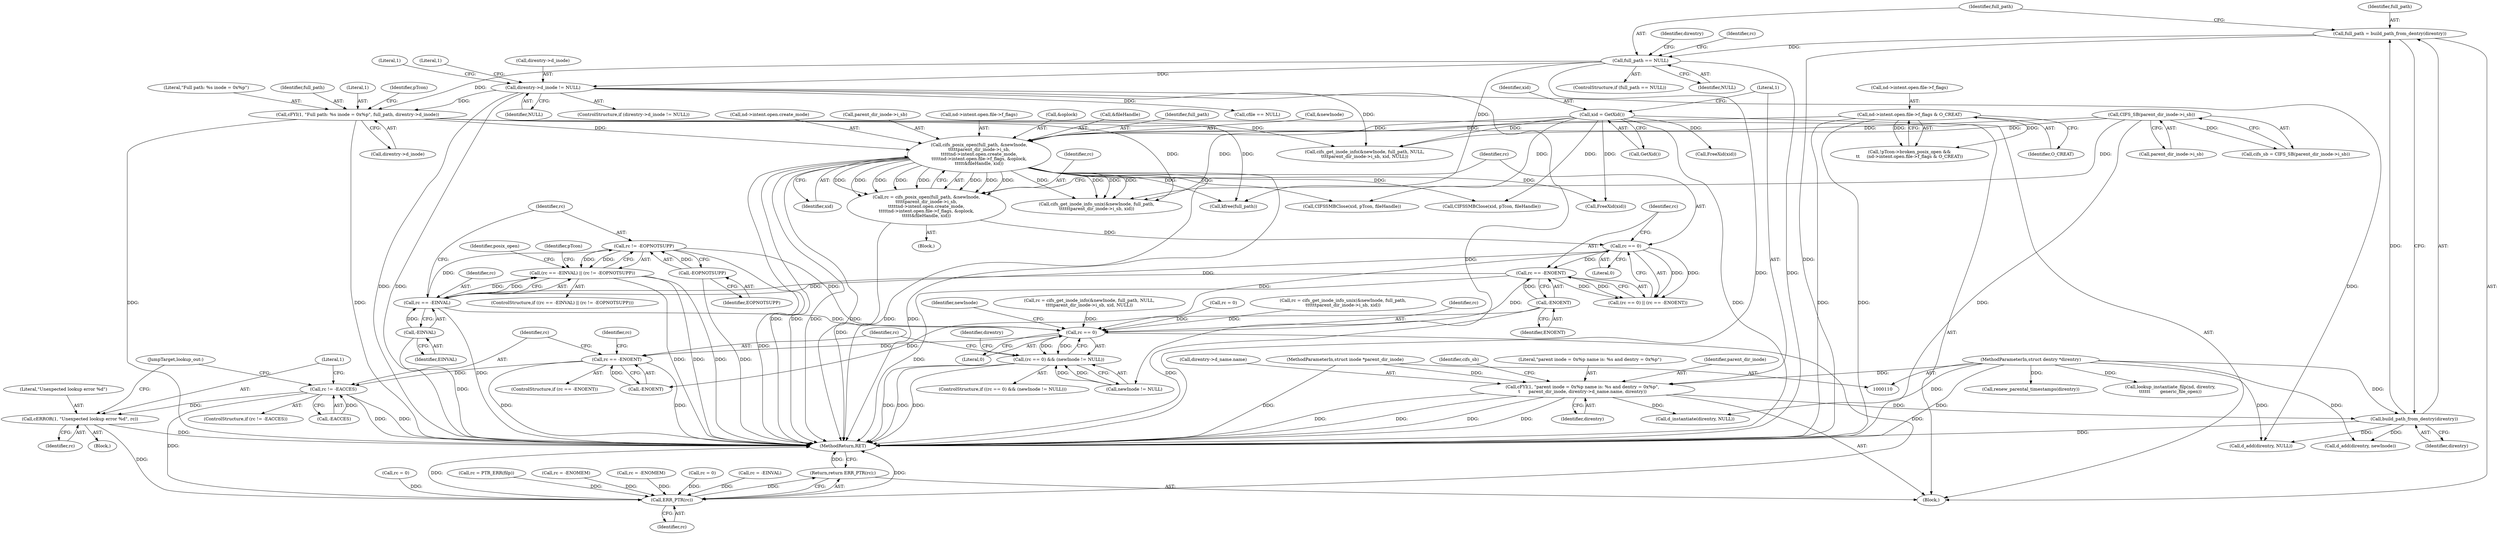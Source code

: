 digraph "1_linux_88d7d4e4a439f32acc56a6d860e415ee71d3df08@del" {
"1000365" [label="(Call,rc != -EOPNOTSUPP)"];
"1000361" [label="(Call,rc == -EINVAL)"];
"1000348" [label="(Call,rc == 0)"];
"1000316" [label="(Call,rc = cifs_posix_open(full_path, &newInode,\n\t\t\t\t\tparent_dir_inode->i_sb,\n\t\t\t\t\tnd->intent.open.create_mode,\n\t\t\t\t\tnd->intent.open.file->f_flags, &oplock,\n\t\t\t\t\t&fileHandle, xid))"];
"1000318" [label="(Call,cifs_posix_open(full_path, &newInode,\n\t\t\t\t\tparent_dir_inode->i_sb,\n\t\t\t\t\tnd->intent.open.create_mode,\n\t\t\t\t\tnd->intent.open.file->f_flags, &oplock,\n\t\t\t\t\t&fileHandle, xid))"];
"1000271" [label="(Call,cFYI(1, \"Full path: %s inode = 0x%p\", full_path, direntry->d_inode))"];
"1000247" [label="(Call,full_path == NULL)"];
"1000242" [label="(Call,full_path = build_path_from_dentry(direntry))"];
"1000244" [label="(Call,build_path_from_dentry(direntry))"];
"1000151" [label="(Call,cFYI(1, \"parent inode = 0x%p name is: %s and dentry = 0x%p\",\n\t      parent_dir_inode, direntry->d_name.name, direntry))"];
"1000111" [label="(MethodParameterIn,struct inode *parent_dir_inode)"];
"1000112" [label="(MethodParameterIn,struct dentry *direntry)"];
"1000257" [label="(Call,direntry->d_inode != NULL)"];
"1000163" [label="(Call,CIFS_SB(parent_dir_inode->i_sb))"];
"1000304" [label="(Call,nd->intent.open.file->f_flags & O_CREAT)"];
"1000148" [label="(Call,xid = GetXid())"];
"1000351" [label="(Call,rc == -ENOENT)"];
"1000353" [label="(Call,-ENOENT)"];
"1000363" [label="(Call,-EINVAL)"];
"1000367" [label="(Call,-EOPNOTSUPP)"];
"1000360" [label="(Call,(rc == -EINVAL) || (rc != -EOPNOTSUPP))"];
"1000402" [label="(Call,rc == 0)"];
"1000401" [label="(Call,(rc == 0) && (newInode != NULL))"];
"1000461" [label="(Call,rc == -ENOENT)"];
"1000479" [label="(Call,rc != -EACCES)"];
"1000484" [label="(Call,cERROR(1, \"Unexpected lookup error %d\", rc))"];
"1000496" [label="(Call,ERR_PTR(rc))"];
"1000495" [label="(Return,return ERR_PTR(rc);)"];
"1000405" [label="(Call,newInode != NULL)"];
"1000365" [label="(Call,rc != -EOPNOTSUPP)"];
"1000149" [label="(Identifier,xid)"];
"1000275" [label="(Call,direntry->d_inode)"];
"1000377" [label="(Call,rc = cifs_get_inode_info_unix(&newInode, full_path,\n\t\t\t\t\t\tparent_dir_inode->i_sb, xid))"];
"1000272" [label="(Literal,1)"];
"1000366" [label="(Identifier,rc)"];
"1000153" [label="(Literal,\"parent inode = 0x%p name is: %s and dentry = 0x%p\")"];
"1000467" [label="(Identifier,rc)"];
"1000299" [label="(Call,!pTcon->broken_posix_open &&\n\t\t     (nd->intent.open.file->f_flags & O_CREAT))"];
"1000264" [label="(Literal,1)"];
"1000367" [label="(Call,-EOPNOTSUPP)"];
"1000410" [label="(Identifier,direntry)"];
"1000152" [label="(Literal,1)"];
"1000496" [label="(Call,ERR_PTR(rc))"];
"1000460" [label="(ControlStructure,if (rc == -ENOENT))"];
"1000244" [label="(Call,build_path_from_dentry(direntry))"];
"1000148" [label="(Call,xid = GetXid())"];
"1000489" [label="(Call,kfree(full_path))"];
"1000379" [label="(Call,cifs_get_inode_info_unix(&newInode, full_path,\n\t\t\t\t\t\tparent_dir_inode->i_sb, xid))"];
"1000353" [label="(Call,-ENOENT)"];
"1000429" [label="(Call,CIFSSMBClose(xid, pTcon, fileHandle))"];
"1000349" [label="(Identifier,rc)"];
"1000242" [label="(Call,full_path = build_path_from_dentry(direntry))"];
"1000111" [label="(MethodParameterIn,struct inode *parent_dir_inode)"];
"1000248" [label="(Identifier,full_path)"];
"1000402" [label="(Call,rc == 0)"];
"1000112" [label="(MethodParameterIn,struct dentry *direntry)"];
"1000332" [label="(Call,nd->intent.open.file->f_flags)"];
"1000341" [label="(Call,&oplock)"];
"1000425" [label="(Call,rc = PTR_ERR(filp))"];
"1000452" [label="(Call,rc = -ENOMEM)"];
"1000317" [label="(Identifier,rc)"];
"1000162" [label="(Identifier,cifs_sb)"];
"1000480" [label="(Identifier,rc)"];
"1000457" [label="(Call,renew_parental_timestamps(direntry))"];
"1000347" [label="(Call,(rc == 0) || (rc == -ENOENT))"];
"1000304" [label="(Call,nd->intent.open.file->f_flags & O_CREAT)"];
"1000319" [label="(Identifier,full_path)"];
"1000390" [label="(Call,cifs_get_inode_info(&newInode, full_path, NULL,\n\t\t\t\tparent_dir_inode->i_sb, xid, NULL))"];
"1000160" [label="(Identifier,direntry)"];
"1000359" [label="(ControlStructure,if ((rc == -EINVAL) || (rc != -EOPNOTSUPP)))"];
"1000403" [label="(Identifier,rc)"];
"1000483" [label="(Block,)"];
"1000495" [label="(Return,return ERR_PTR(rc);)"];
"1000251" [label="(Call,rc = -ENOMEM)"];
"1000343" [label="(Call,&fileHandle)"];
"1000261" [label="(Identifier,NULL)"];
"1000350" [label="(Literal,0)"];
"1000485" [label="(Literal,1)"];
"1000352" [label="(Identifier,rc)"];
"1000462" [label="(Identifier,rc)"];
"1000479" [label="(Call,rc != -EACCES)"];
"1000154" [label="(Identifier,parent_dir_inode)"];
"1000269" [label="(Literal,1)"];
"1000271" [label="(Call,cFYI(1, \"Full path: %s inode = 0x%p\", full_path, direntry->d_inode))"];
"1000305" [label="(Call,nd->intent.open.file->f_flags)"];
"1000256" [label="(ControlStructure,if (direntry->d_inode != NULL))"];
"1000493" [label="(Call,FreeXid(xid))"];
"1000280" [label="(Identifier,pTcon)"];
"1000247" [label="(Call,full_path == NULL)"];
"1000484" [label="(Call,cERROR(1, \"Unexpected lookup error %d\", rc))"];
"1000409" [label="(Call,d_add(direntry, newInode))"];
"1000461" [label="(Call,rc == -ENOENT)"];
"1000486" [label="(Literal,\"Unexpected lookup error %d\")"];
"1000360" [label="(Call,(rc == -EINVAL) || (rc != -EOPNOTSUPP))"];
"1000497" [label="(Identifier,rc)"];
"1000238" [label="(Call,rc = 0)"];
"1000498" [label="(MethodReturn,RET)"];
"1000259" [label="(Identifier,direntry)"];
"1000417" [label="(Call,lookup_instantiate_filp(nd, direntry,\n\t\t\t\t\t\t       generic_file_open))"];
"1000163" [label="(Call,CIFS_SB(parent_dir_inode->i_sb))"];
"1000474" [label="(Call,d_add(direntry, NULL))"];
"1000351" [label="(Call,rc == -ENOENT)"];
"1000150" [label="(Call,GetXid())"];
"1000175" [label="(Call,FreeXid(xid))"];
"1000114" [label="(Block,)"];
"1000345" [label="(Identifier,xid)"];
"1000487" [label="(Identifier,rc)"];
"1000151" [label="(Call,cFYI(1, \"parent inode = 0x%p name is: %s and dentry = 0x%p\",\n\t      parent_dir_inode, direntry->d_name.name, direntry))"];
"1000245" [label="(Identifier,direntry)"];
"1000258" [label="(Call,direntry->d_inode)"];
"1000354" [label="(Identifier,ENOENT)"];
"1000246" [label="(ControlStructure,if (full_path == NULL))"];
"1000368" [label="(Identifier,EOPNOTSUPP)"];
"1000315" [label="(Block,)"];
"1000320" [label="(Call,&newInode)"];
"1000481" [label="(Call,-EACCES)"];
"1000243" [label="(Identifier,full_path)"];
"1000401" [label="(Call,(rc == 0) && (newInode != NULL))"];
"1000314" [label="(Identifier,O_CREAT)"];
"1000406" [label="(Identifier,newInode)"];
"1000404" [label="(Literal,0)"];
"1000363" [label="(Call,-EINVAL)"];
"1000364" [label="(Identifier,EINVAL)"];
"1000488" [label="(JumpTarget,lookup_out:)"];
"1000442" [label="(Call,cfile == NULL)"];
"1000478" [label="(ControlStructure,if (rc != -EACCES))"];
"1000235" [label="(Call,d_instantiate(direntry, NULL))"];
"1000362" [label="(Identifier,rc)"];
"1000273" [label="(Literal,\"Full path: %s inode = 0x%p\")"];
"1000361" [label="(Call,rc == -EINVAL)"];
"1000252" [label="(Identifier,rc)"];
"1000376" [label="(Identifier,posix_open)"];
"1000325" [label="(Call,nd->intent.open.create_mode)"];
"1000348" [label="(Call,rc == 0)"];
"1000274" [label="(Identifier,full_path)"];
"1000322" [label="(Call,parent_dir_inode->i_sb)"];
"1000164" [label="(Call,parent_dir_inode->i_sb)"];
"1000161" [label="(Call,cifs_sb = CIFS_SB(parent_dir_inode->i_sb))"];
"1000316" [label="(Call,rc = cifs_posix_open(full_path, &newInode,\n\t\t\t\t\tparent_dir_inode->i_sb,\n\t\t\t\t\tnd->intent.open.create_mode,\n\t\t\t\t\tnd->intent.open.file->f_flags, &oplock,\n\t\t\t\t\t&fileHandle, xid))"];
"1000400" [label="(ControlStructure,if ((rc == 0) && (newInode != NULL)))"];
"1000318" [label="(Call,cifs_posix_open(full_path, &newInode,\n\t\t\t\t\tparent_dir_inode->i_sb,\n\t\t\t\t\tnd->intent.open.create_mode,\n\t\t\t\t\tnd->intent.open.file->f_flags, &oplock,\n\t\t\t\t\t&fileHandle, xid))"];
"1000463" [label="(Call,-ENOENT)"];
"1000371" [label="(Identifier,pTcon)"];
"1000448" [label="(Call,CIFSSMBClose(xid, pTcon, fileHandle))"];
"1000466" [label="(Call,rc = 0)"];
"1000221" [label="(Call,rc = -EINVAL)"];
"1000388" [label="(Call,rc = cifs_get_inode_info(&newInode, full_path, NULL,\n\t\t\t\tparent_dir_inode->i_sb, xid, NULL))"];
"1000257" [label="(Call,direntry->d_inode != NULL)"];
"1000155" [label="(Call,direntry->d_name.name)"];
"1000249" [label="(Identifier,NULL)"];
"1000117" [label="(Call,rc = 0)"];
"1000365" -> "1000360"  [label="AST: "];
"1000365" -> "1000367"  [label="CFG: "];
"1000366" -> "1000365"  [label="AST: "];
"1000367" -> "1000365"  [label="AST: "];
"1000360" -> "1000365"  [label="CFG: "];
"1000365" -> "1000498"  [label="DDG: "];
"1000365" -> "1000360"  [label="DDG: "];
"1000365" -> "1000360"  [label="DDG: "];
"1000361" -> "1000365"  [label="DDG: "];
"1000367" -> "1000365"  [label="DDG: "];
"1000365" -> "1000402"  [label="DDG: "];
"1000361" -> "1000360"  [label="AST: "];
"1000361" -> "1000363"  [label="CFG: "];
"1000362" -> "1000361"  [label="AST: "];
"1000363" -> "1000361"  [label="AST: "];
"1000366" -> "1000361"  [label="CFG: "];
"1000360" -> "1000361"  [label="CFG: "];
"1000361" -> "1000498"  [label="DDG: "];
"1000361" -> "1000360"  [label="DDG: "];
"1000361" -> "1000360"  [label="DDG: "];
"1000348" -> "1000361"  [label="DDG: "];
"1000351" -> "1000361"  [label="DDG: "];
"1000363" -> "1000361"  [label="DDG: "];
"1000361" -> "1000402"  [label="DDG: "];
"1000348" -> "1000347"  [label="AST: "];
"1000348" -> "1000350"  [label="CFG: "];
"1000349" -> "1000348"  [label="AST: "];
"1000350" -> "1000348"  [label="AST: "];
"1000352" -> "1000348"  [label="CFG: "];
"1000347" -> "1000348"  [label="CFG: "];
"1000348" -> "1000347"  [label="DDG: "];
"1000348" -> "1000347"  [label="DDG: "];
"1000316" -> "1000348"  [label="DDG: "];
"1000348" -> "1000351"  [label="DDG: "];
"1000348" -> "1000402"  [label="DDG: "];
"1000316" -> "1000315"  [label="AST: "];
"1000316" -> "1000318"  [label="CFG: "];
"1000317" -> "1000316"  [label="AST: "];
"1000318" -> "1000316"  [label="AST: "];
"1000349" -> "1000316"  [label="CFG: "];
"1000316" -> "1000498"  [label="DDG: "];
"1000318" -> "1000316"  [label="DDG: "];
"1000318" -> "1000316"  [label="DDG: "];
"1000318" -> "1000316"  [label="DDG: "];
"1000318" -> "1000316"  [label="DDG: "];
"1000318" -> "1000316"  [label="DDG: "];
"1000318" -> "1000316"  [label="DDG: "];
"1000318" -> "1000316"  [label="DDG: "];
"1000318" -> "1000316"  [label="DDG: "];
"1000318" -> "1000345"  [label="CFG: "];
"1000319" -> "1000318"  [label="AST: "];
"1000320" -> "1000318"  [label="AST: "];
"1000322" -> "1000318"  [label="AST: "];
"1000325" -> "1000318"  [label="AST: "];
"1000332" -> "1000318"  [label="AST: "];
"1000341" -> "1000318"  [label="AST: "];
"1000343" -> "1000318"  [label="AST: "];
"1000345" -> "1000318"  [label="AST: "];
"1000318" -> "1000498"  [label="DDG: "];
"1000318" -> "1000498"  [label="DDG: "];
"1000318" -> "1000498"  [label="DDG: "];
"1000318" -> "1000498"  [label="DDG: "];
"1000318" -> "1000498"  [label="DDG: "];
"1000318" -> "1000498"  [label="DDG: "];
"1000271" -> "1000318"  [label="DDG: "];
"1000163" -> "1000318"  [label="DDG: "];
"1000304" -> "1000318"  [label="DDG: "];
"1000148" -> "1000318"  [label="DDG: "];
"1000318" -> "1000379"  [label="DDG: "];
"1000318" -> "1000379"  [label="DDG: "];
"1000318" -> "1000379"  [label="DDG: "];
"1000318" -> "1000379"  [label="DDG: "];
"1000318" -> "1000429"  [label="DDG: "];
"1000318" -> "1000448"  [label="DDG: "];
"1000318" -> "1000489"  [label="DDG: "];
"1000318" -> "1000493"  [label="DDG: "];
"1000271" -> "1000114"  [label="AST: "];
"1000271" -> "1000275"  [label="CFG: "];
"1000272" -> "1000271"  [label="AST: "];
"1000273" -> "1000271"  [label="AST: "];
"1000274" -> "1000271"  [label="AST: "];
"1000275" -> "1000271"  [label="AST: "];
"1000280" -> "1000271"  [label="CFG: "];
"1000271" -> "1000498"  [label="DDG: "];
"1000271" -> "1000498"  [label="DDG: "];
"1000247" -> "1000271"  [label="DDG: "];
"1000257" -> "1000271"  [label="DDG: "];
"1000271" -> "1000379"  [label="DDG: "];
"1000271" -> "1000390"  [label="DDG: "];
"1000271" -> "1000489"  [label="DDG: "];
"1000247" -> "1000246"  [label="AST: "];
"1000247" -> "1000249"  [label="CFG: "];
"1000248" -> "1000247"  [label="AST: "];
"1000249" -> "1000247"  [label="AST: "];
"1000252" -> "1000247"  [label="CFG: "];
"1000259" -> "1000247"  [label="CFG: "];
"1000247" -> "1000498"  [label="DDG: "];
"1000247" -> "1000498"  [label="DDG: "];
"1000242" -> "1000247"  [label="DDG: "];
"1000247" -> "1000257"  [label="DDG: "];
"1000247" -> "1000489"  [label="DDG: "];
"1000242" -> "1000114"  [label="AST: "];
"1000242" -> "1000244"  [label="CFG: "];
"1000243" -> "1000242"  [label="AST: "];
"1000244" -> "1000242"  [label="AST: "];
"1000248" -> "1000242"  [label="CFG: "];
"1000242" -> "1000498"  [label="DDG: "];
"1000244" -> "1000242"  [label="DDG: "];
"1000244" -> "1000245"  [label="CFG: "];
"1000245" -> "1000244"  [label="AST: "];
"1000244" -> "1000498"  [label="DDG: "];
"1000151" -> "1000244"  [label="DDG: "];
"1000112" -> "1000244"  [label="DDG: "];
"1000244" -> "1000409"  [label="DDG: "];
"1000244" -> "1000474"  [label="DDG: "];
"1000151" -> "1000114"  [label="AST: "];
"1000151" -> "1000160"  [label="CFG: "];
"1000152" -> "1000151"  [label="AST: "];
"1000153" -> "1000151"  [label="AST: "];
"1000154" -> "1000151"  [label="AST: "];
"1000155" -> "1000151"  [label="AST: "];
"1000160" -> "1000151"  [label="AST: "];
"1000162" -> "1000151"  [label="CFG: "];
"1000151" -> "1000498"  [label="DDG: "];
"1000151" -> "1000498"  [label="DDG: "];
"1000151" -> "1000498"  [label="DDG: "];
"1000151" -> "1000498"  [label="DDG: "];
"1000111" -> "1000151"  [label="DDG: "];
"1000112" -> "1000151"  [label="DDG: "];
"1000151" -> "1000235"  [label="DDG: "];
"1000111" -> "1000110"  [label="AST: "];
"1000111" -> "1000498"  [label="DDG: "];
"1000112" -> "1000110"  [label="AST: "];
"1000112" -> "1000498"  [label="DDG: "];
"1000112" -> "1000235"  [label="DDG: "];
"1000112" -> "1000409"  [label="DDG: "];
"1000112" -> "1000417"  [label="DDG: "];
"1000112" -> "1000457"  [label="DDG: "];
"1000112" -> "1000474"  [label="DDG: "];
"1000257" -> "1000256"  [label="AST: "];
"1000257" -> "1000261"  [label="CFG: "];
"1000258" -> "1000257"  [label="AST: "];
"1000261" -> "1000257"  [label="AST: "];
"1000264" -> "1000257"  [label="CFG: "];
"1000269" -> "1000257"  [label="CFG: "];
"1000257" -> "1000498"  [label="DDG: "];
"1000257" -> "1000498"  [label="DDG: "];
"1000257" -> "1000390"  [label="DDG: "];
"1000257" -> "1000405"  [label="DDG: "];
"1000257" -> "1000442"  [label="DDG: "];
"1000257" -> "1000474"  [label="DDG: "];
"1000163" -> "1000161"  [label="AST: "];
"1000163" -> "1000164"  [label="CFG: "];
"1000164" -> "1000163"  [label="AST: "];
"1000161" -> "1000163"  [label="CFG: "];
"1000163" -> "1000498"  [label="DDG: "];
"1000163" -> "1000161"  [label="DDG: "];
"1000163" -> "1000379"  [label="DDG: "];
"1000163" -> "1000390"  [label="DDG: "];
"1000304" -> "1000299"  [label="AST: "];
"1000304" -> "1000314"  [label="CFG: "];
"1000305" -> "1000304"  [label="AST: "];
"1000314" -> "1000304"  [label="AST: "];
"1000299" -> "1000304"  [label="CFG: "];
"1000304" -> "1000498"  [label="DDG: "];
"1000304" -> "1000498"  [label="DDG: "];
"1000304" -> "1000299"  [label="DDG: "];
"1000304" -> "1000299"  [label="DDG: "];
"1000148" -> "1000114"  [label="AST: "];
"1000148" -> "1000150"  [label="CFG: "];
"1000149" -> "1000148"  [label="AST: "];
"1000150" -> "1000148"  [label="AST: "];
"1000152" -> "1000148"  [label="CFG: "];
"1000148" -> "1000498"  [label="DDG: "];
"1000148" -> "1000175"  [label="DDG: "];
"1000148" -> "1000379"  [label="DDG: "];
"1000148" -> "1000390"  [label="DDG: "];
"1000148" -> "1000429"  [label="DDG: "];
"1000148" -> "1000448"  [label="DDG: "];
"1000148" -> "1000493"  [label="DDG: "];
"1000351" -> "1000347"  [label="AST: "];
"1000351" -> "1000353"  [label="CFG: "];
"1000352" -> "1000351"  [label="AST: "];
"1000353" -> "1000351"  [label="AST: "];
"1000347" -> "1000351"  [label="CFG: "];
"1000351" -> "1000498"  [label="DDG: "];
"1000351" -> "1000347"  [label="DDG: "];
"1000351" -> "1000347"  [label="DDG: "];
"1000353" -> "1000351"  [label="DDG: "];
"1000351" -> "1000402"  [label="DDG: "];
"1000353" -> "1000354"  [label="CFG: "];
"1000354" -> "1000353"  [label="AST: "];
"1000353" -> "1000498"  [label="DDG: "];
"1000353" -> "1000463"  [label="DDG: "];
"1000363" -> "1000364"  [label="CFG: "];
"1000364" -> "1000363"  [label="AST: "];
"1000363" -> "1000498"  [label="DDG: "];
"1000367" -> "1000368"  [label="CFG: "];
"1000368" -> "1000367"  [label="AST: "];
"1000367" -> "1000498"  [label="DDG: "];
"1000360" -> "1000359"  [label="AST: "];
"1000371" -> "1000360"  [label="CFG: "];
"1000376" -> "1000360"  [label="CFG: "];
"1000360" -> "1000498"  [label="DDG: "];
"1000360" -> "1000498"  [label="DDG: "];
"1000360" -> "1000498"  [label="DDG: "];
"1000402" -> "1000401"  [label="AST: "];
"1000402" -> "1000404"  [label="CFG: "];
"1000403" -> "1000402"  [label="AST: "];
"1000404" -> "1000402"  [label="AST: "];
"1000406" -> "1000402"  [label="CFG: "];
"1000401" -> "1000402"  [label="CFG: "];
"1000402" -> "1000401"  [label="DDG: "];
"1000402" -> "1000401"  [label="DDG: "];
"1000388" -> "1000402"  [label="DDG: "];
"1000117" -> "1000402"  [label="DDG: "];
"1000377" -> "1000402"  [label="DDG: "];
"1000402" -> "1000461"  [label="DDG: "];
"1000402" -> "1000496"  [label="DDG: "];
"1000401" -> "1000400"  [label="AST: "];
"1000401" -> "1000405"  [label="CFG: "];
"1000405" -> "1000401"  [label="AST: "];
"1000410" -> "1000401"  [label="CFG: "];
"1000462" -> "1000401"  [label="CFG: "];
"1000401" -> "1000498"  [label="DDG: "];
"1000401" -> "1000498"  [label="DDG: "];
"1000401" -> "1000498"  [label="DDG: "];
"1000405" -> "1000401"  [label="DDG: "];
"1000405" -> "1000401"  [label="DDG: "];
"1000461" -> "1000460"  [label="AST: "];
"1000461" -> "1000463"  [label="CFG: "];
"1000462" -> "1000461"  [label="AST: "];
"1000463" -> "1000461"  [label="AST: "];
"1000467" -> "1000461"  [label="CFG: "];
"1000480" -> "1000461"  [label="CFG: "];
"1000461" -> "1000498"  [label="DDG: "];
"1000461" -> "1000498"  [label="DDG: "];
"1000463" -> "1000461"  [label="DDG: "];
"1000461" -> "1000479"  [label="DDG: "];
"1000479" -> "1000478"  [label="AST: "];
"1000479" -> "1000481"  [label="CFG: "];
"1000480" -> "1000479"  [label="AST: "];
"1000481" -> "1000479"  [label="AST: "];
"1000485" -> "1000479"  [label="CFG: "];
"1000488" -> "1000479"  [label="CFG: "];
"1000479" -> "1000498"  [label="DDG: "];
"1000479" -> "1000498"  [label="DDG: "];
"1000481" -> "1000479"  [label="DDG: "];
"1000479" -> "1000484"  [label="DDG: "];
"1000479" -> "1000496"  [label="DDG: "];
"1000484" -> "1000483"  [label="AST: "];
"1000484" -> "1000487"  [label="CFG: "];
"1000485" -> "1000484"  [label="AST: "];
"1000486" -> "1000484"  [label="AST: "];
"1000487" -> "1000484"  [label="AST: "];
"1000488" -> "1000484"  [label="CFG: "];
"1000484" -> "1000498"  [label="DDG: "];
"1000484" -> "1000496"  [label="DDG: "];
"1000496" -> "1000495"  [label="AST: "];
"1000496" -> "1000497"  [label="CFG: "];
"1000497" -> "1000496"  [label="AST: "];
"1000495" -> "1000496"  [label="CFG: "];
"1000496" -> "1000498"  [label="DDG: "];
"1000496" -> "1000498"  [label="DDG: "];
"1000496" -> "1000495"  [label="DDG: "];
"1000238" -> "1000496"  [label="DDG: "];
"1000466" -> "1000496"  [label="DDG: "];
"1000221" -> "1000496"  [label="DDG: "];
"1000452" -> "1000496"  [label="DDG: "];
"1000251" -> "1000496"  [label="DDG: "];
"1000425" -> "1000496"  [label="DDG: "];
"1000495" -> "1000114"  [label="AST: "];
"1000498" -> "1000495"  [label="CFG: "];
"1000495" -> "1000498"  [label="DDG: "];
}
